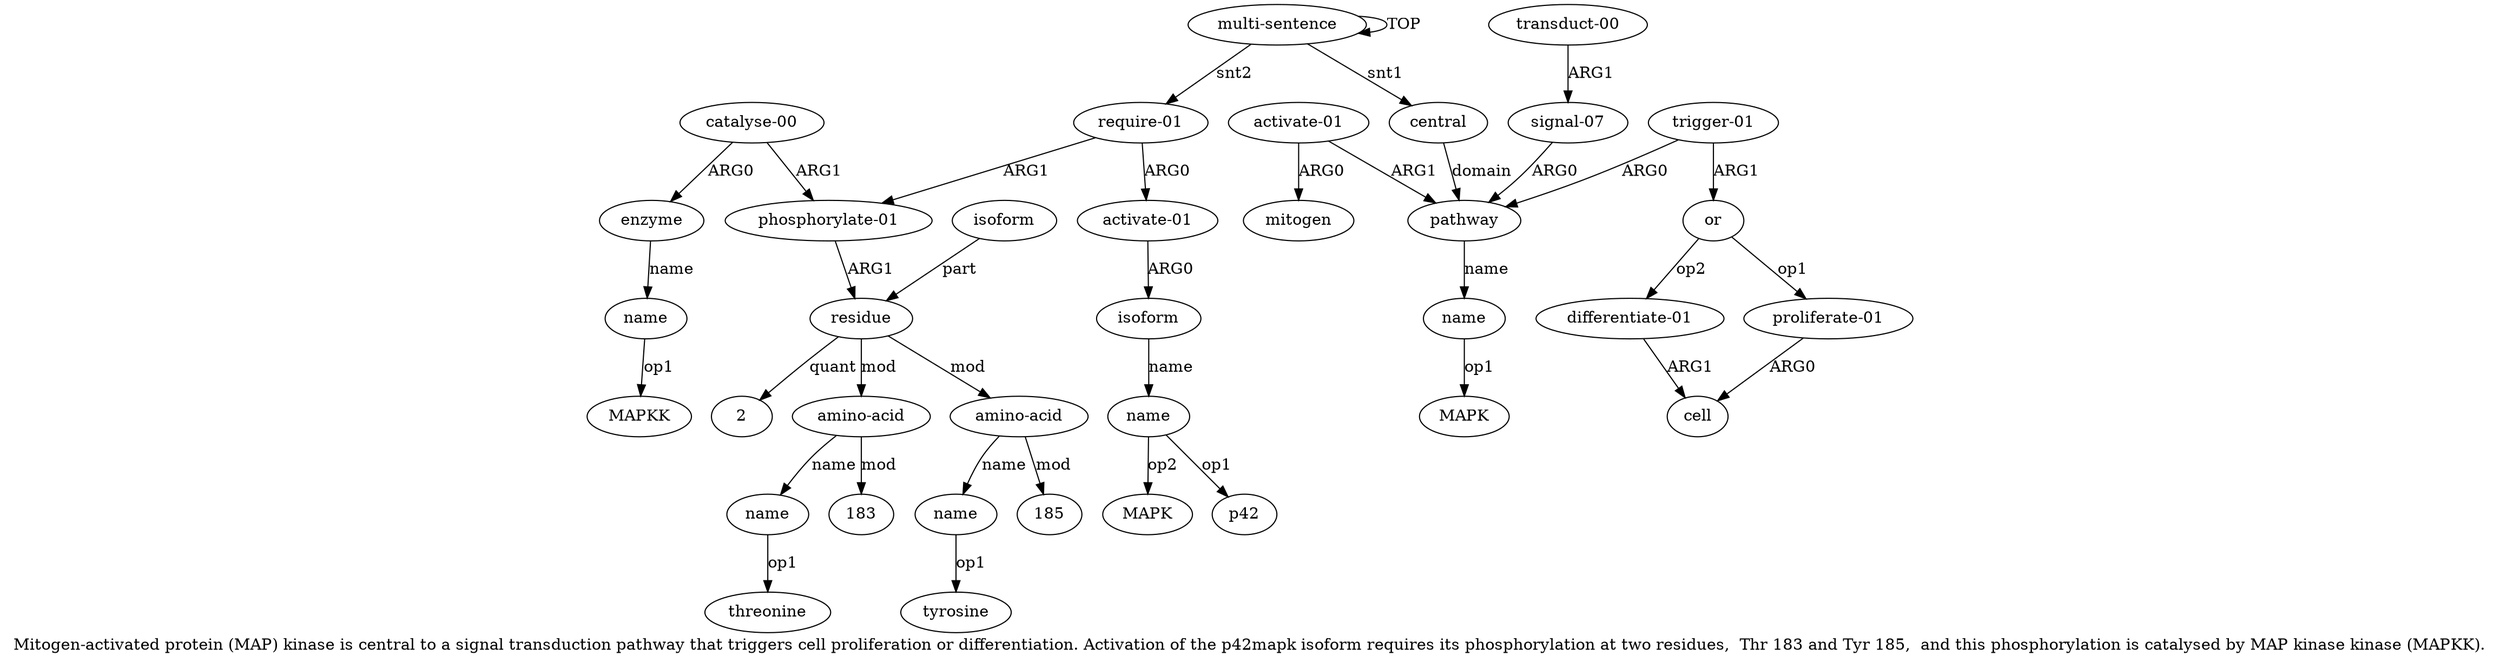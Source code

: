 digraph  {
	graph [label="Mitogen-activated protein (MAP) kinase is central to a signal transduction pathway that triggers cell proliferation or differentiation. \
Activation of the p42mapk isoform requires its phosphorylation at two residues,  Thr 183 and Tyr 185,  and this phosphorylation \
is catalysed by MAP kinase kinase (MAPKK)."];
	node [label="\N"];
	a20	 [color=black,
		gold_ind=20,
		gold_label="amino-acid",
		label="amino-acid",
		test_ind=20,
		test_label="amino-acid"];
	a21	 [color=black,
		gold_ind=21,
		gold_label=name,
		label=name,
		test_ind=21,
		test_label=name];
	a20 -> a21 [key=0,
	color=black,
	gold_label=name,
	label=name,
	test_label=name];
"a20 183" [color=black,
	gold_ind=-1,
	gold_label=183,
	label=183,
	test_ind=-1,
	test_label=183];
a20 -> "a20 183" [key=0,
color=black,
gold_label=mod,
label=mod,
test_label=mod];
"a21 threonine" [color=black,
gold_ind=-1,
gold_label=threonine,
label=threonine,
test_ind=-1,
test_label=threonine];
a21 -> "a21 threonine" [key=0,
color=black,
gold_label=op1,
label=op1,
test_label=op1];
a22 [color=black,
gold_ind=22,
gold_label="amino-acid",
label="amino-acid",
test_ind=22,
test_label="amino-acid"];
a23 [color=black,
gold_ind=23,
gold_label=name,
label=name,
test_ind=23,
test_label=name];
a22 -> a23 [key=0,
color=black,
gold_label=name,
label=name,
test_label=name];
"a22 185" [color=black,
gold_ind=-1,
gold_label=185,
label=185,
test_ind=-1,
test_label=185];
a22 -> "a22 185" [key=0,
color=black,
gold_label=mod,
label=mod,
test_label=mod];
"a23 tyrosine" [color=black,
gold_ind=-1,
gold_label=tyrosine,
label=tyrosine,
test_ind=-1,
test_label=tyrosine];
a23 -> "a23 tyrosine" [key=0,
color=black,
gold_label=op1,
label=op1,
test_label=op1];
a24 [color=black,
gold_ind=24,
gold_label="catalyse-00",
label="catalyse-00",
test_ind=24,
test_label="catalyse-00"];
a25 [color=black,
gold_ind=25,
gold_label=enzyme,
label=enzyme,
test_ind=25,
test_label=enzyme];
a24 -> a25 [key=0,
color=black,
gold_label=ARG0,
label=ARG0,
test_label=ARG0];
a17 [color=black,
gold_ind=17,
gold_label="phosphorylate-01",
label="phosphorylate-01",
test_ind=17,
test_label="phosphorylate-01"];
a24 -> a17 [key=0,
color=black,
gold_label=ARG1,
label=ARG1,
test_label=ARG1];
a26 [color=black,
gold_ind=26,
gold_label=name,
label=name,
test_ind=26,
test_label=name];
a25 -> a26 [key=0,
color=black,
gold_label=name,
label=name,
test_label=name];
"a26 MAPKK" [color=black,
gold_ind=-1,
gold_label=MAPKK,
label=MAPKK,
test_ind=-1,
test_label=MAPKK];
a26 -> "a26 MAPKK" [key=0,
color=black,
gold_label=op1,
label=op1,
test_label=op1];
"a3 MAPK" [color=black,
gold_ind=-1,
gold_label=MAPK,
label=MAPK,
test_ind=-1,
test_label=MAPK];
"a16 MAPK" [color=black,
gold_ind=-1,
gold_label=MAPK,
label=MAPK,
test_ind=-1,
test_label=MAPK];
a15 [color=black,
gold_ind=15,
gold_label=isoform,
label=isoform,
test_ind=15,
test_label=isoform];
a16 [color=black,
gold_ind=16,
gold_label=name,
label=name,
test_ind=16,
test_label=name];
a15 -> a16 [key=0,
color=black,
gold_label=name,
label=name,
test_label=name];
a14 [color=black,
gold_ind=14,
gold_label="activate-01",
label="activate-01",
test_ind=14,
test_label="activate-01"];
a14 -> a15 [key=0,
color=black,
gold_label=ARG0,
label=ARG0,
test_label=ARG0];
a18 [color=black,
gold_ind=18,
gold_label=residue,
label=residue,
test_ind=18,
test_label=residue];
a17 -> a18 [key=0,
color=black,
gold_label=ARG1,
label=ARG1,
test_label=ARG1];
a16 -> "a16 MAPK" [key=0,
color=black,
gold_label=op2,
label=op2,
test_label=op2];
"a16 p42" [color=black,
gold_ind=-1,
gold_label=p42,
label=p42,
test_ind=-1,
test_label=p42];
a16 -> "a16 p42" [key=0,
color=black,
gold_label=op1,
label=op1,
test_label=op1];
a11 [color=black,
gold_ind=11,
gold_label=cell,
label=cell,
test_ind=11,
test_label=cell];
a10 [color=black,
gold_ind=10,
gold_label="proliferate-01",
label="proliferate-01",
test_ind=10,
test_label="proliferate-01"];
a10 -> a11 [key=0,
color=black,
gold_label=ARG0,
label=ARG0,
test_label=ARG0];
a13 [color=black,
gold_ind=13,
gold_label="require-01",
label="require-01",
test_ind=13,
test_label="require-01"];
a13 -> a14 [key=0,
color=black,
gold_label=ARG0,
label=ARG0,
test_label=ARG0];
a13 -> a17 [key=0,
color=black,
gold_label=ARG1,
label=ARG1,
test_label=ARG1];
a12 [color=black,
gold_ind=12,
gold_label="differentiate-01",
label="differentiate-01",
test_ind=12,
test_label="differentiate-01"];
a12 -> a11 [key=0,
color=black,
gold_label=ARG1,
label=ARG1,
test_label=ARG1];
a19 [color=black,
gold_ind=19,
gold_label=isoform,
label=isoform,
test_ind=19,
test_label=isoform];
a19 -> a18 [key=0,
color=black,
gold_label=part,
label=part,
test_label=part];
a18 -> a20 [key=0,
color=black,
gold_label=mod,
label=mod,
test_label=mod];
a18 -> a22 [key=0,
color=black,
gold_label=mod,
label=mod,
test_label=mod];
"a18 2" [color=black,
gold_ind=-1,
gold_label=2,
label=2,
test_ind=-1,
test_label=2];
a18 -> "a18 2" [key=0,
color=black,
gold_label=quant,
label=quant,
test_label=quant];
a1 [color=black,
gold_ind=1,
gold_label=central,
label=central,
test_ind=1,
test_label=central];
a2 [color=black,
gold_ind=2,
gold_label=pathway,
label=pathway,
test_ind=2,
test_label=pathway];
a1 -> a2 [key=0,
color=black,
gold_label=domain,
label=domain,
test_label=domain];
a0 [color=black,
gold_ind=0,
gold_label="multi-sentence",
label="multi-sentence",
test_ind=0,
test_label="multi-sentence"];
a0 -> a13 [key=0,
color=black,
gold_label=snt2,
label=snt2,
test_label=snt2];
a0 -> a1 [key=0,
color=black,
gold_label=snt1,
label=snt1,
test_label=snt1];
a0 -> a0 [key=0,
color=black,
gold_label=TOP,
label=TOP,
test_label=TOP];
a3 [color=black,
gold_ind=3,
gold_label=name,
label=name,
test_ind=3,
test_label=name];
a3 -> "a3 MAPK" [key=0,
color=black,
gold_label=op1,
label=op1,
test_label=op1];
a2 -> a3 [key=0,
color=black,
gold_label=name,
label=name,
test_label=name];
a5 [color=black,
gold_ind=5,
gold_label="transduct-00",
label="transduct-00",
test_ind=5,
test_label="transduct-00"];
a4 [color=black,
gold_ind=4,
gold_label="signal-07",
label="signal-07",
test_ind=4,
test_label="signal-07"];
a5 -> a4 [key=0,
color=black,
gold_label=ARG1,
label=ARG1,
test_label=ARG1];
a4 -> a2 [key=0,
color=black,
gold_label=ARG0,
label=ARG0,
test_label=ARG0];
a7 [color=black,
gold_ind=7,
gold_label=mitogen,
label=mitogen,
test_ind=7,
test_label=mitogen];
a6 [color=black,
gold_ind=6,
gold_label="activate-01",
label="activate-01",
test_ind=6,
test_label="activate-01"];
a6 -> a2 [key=0,
color=black,
gold_label=ARG1,
label=ARG1,
test_label=ARG1];
a6 -> a7 [key=0,
color=black,
gold_label=ARG0,
label=ARG0,
test_label=ARG0];
a9 [color=black,
gold_ind=9,
gold_label=or,
label=or,
test_ind=9,
test_label=or];
a9 -> a10 [key=0,
color=black,
gold_label=op1,
label=op1,
test_label=op1];
a9 -> a12 [key=0,
color=black,
gold_label=op2,
label=op2,
test_label=op2];
a8 [color=black,
gold_ind=8,
gold_label="trigger-01",
label="trigger-01",
test_ind=8,
test_label="trigger-01"];
a8 -> a2 [key=0,
color=black,
gold_label=ARG0,
label=ARG0,
test_label=ARG0];
a8 -> a9 [key=0,
color=black,
gold_label=ARG1,
label=ARG1,
test_label=ARG1];
}
